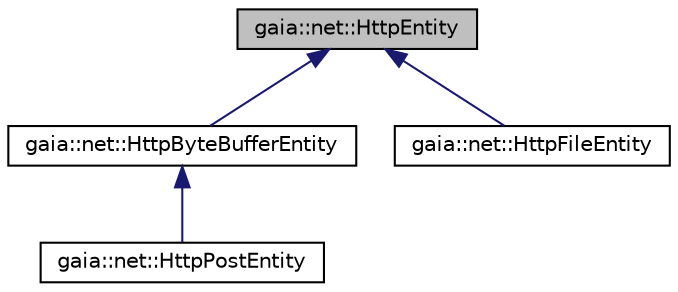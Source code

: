 digraph G
{
  edge [fontname="Helvetica",fontsize="10",labelfontname="Helvetica",labelfontsize="10"];
  node [fontname="Helvetica",fontsize="10",shape=record];
  Node1 [label="gaia::net::HttpEntity",height=0.2,width=0.4,color="black", fillcolor="grey75", style="filled" fontcolor="black"];
  Node1 -> Node2 [dir=back,color="midnightblue",fontsize="10",style="solid",fontname="Helvetica"];
  Node2 [label="gaia::net::HttpByteBufferEntity",height=0.2,width=0.4,color="black", fillcolor="white", style="filled",URL="$d9/d19/classgaia_1_1net_1_1_http_byte_buffer_entity.html",tooltip="A base class of all byte stream based entity."];
  Node2 -> Node3 [dir=back,color="midnightblue",fontsize="10",style="solid",fontname="Helvetica"];
  Node3 [label="gaia::net::HttpPostEntity",height=0.2,width=0.4,color="black", fillcolor="white", style="filled",URL="$db/dba/classgaia_1_1net_1_1_http_post_entity.html",tooltip="HttpPostEntity transforms post key/value pair to byte stream."];
  Node1 -> Node4 [dir=back,color="midnightblue",fontsize="10",style="solid",fontname="Helvetica"];
  Node4 [label="gaia::net::HttpFileEntity",height=0.2,width=0.4,color="black", fillcolor="white", style="filled",URL="$d3/d2b/classgaia_1_1net_1_1_http_file_entity.html",tooltip="Supply a data contained in a file to an HttpRequest."];
}
